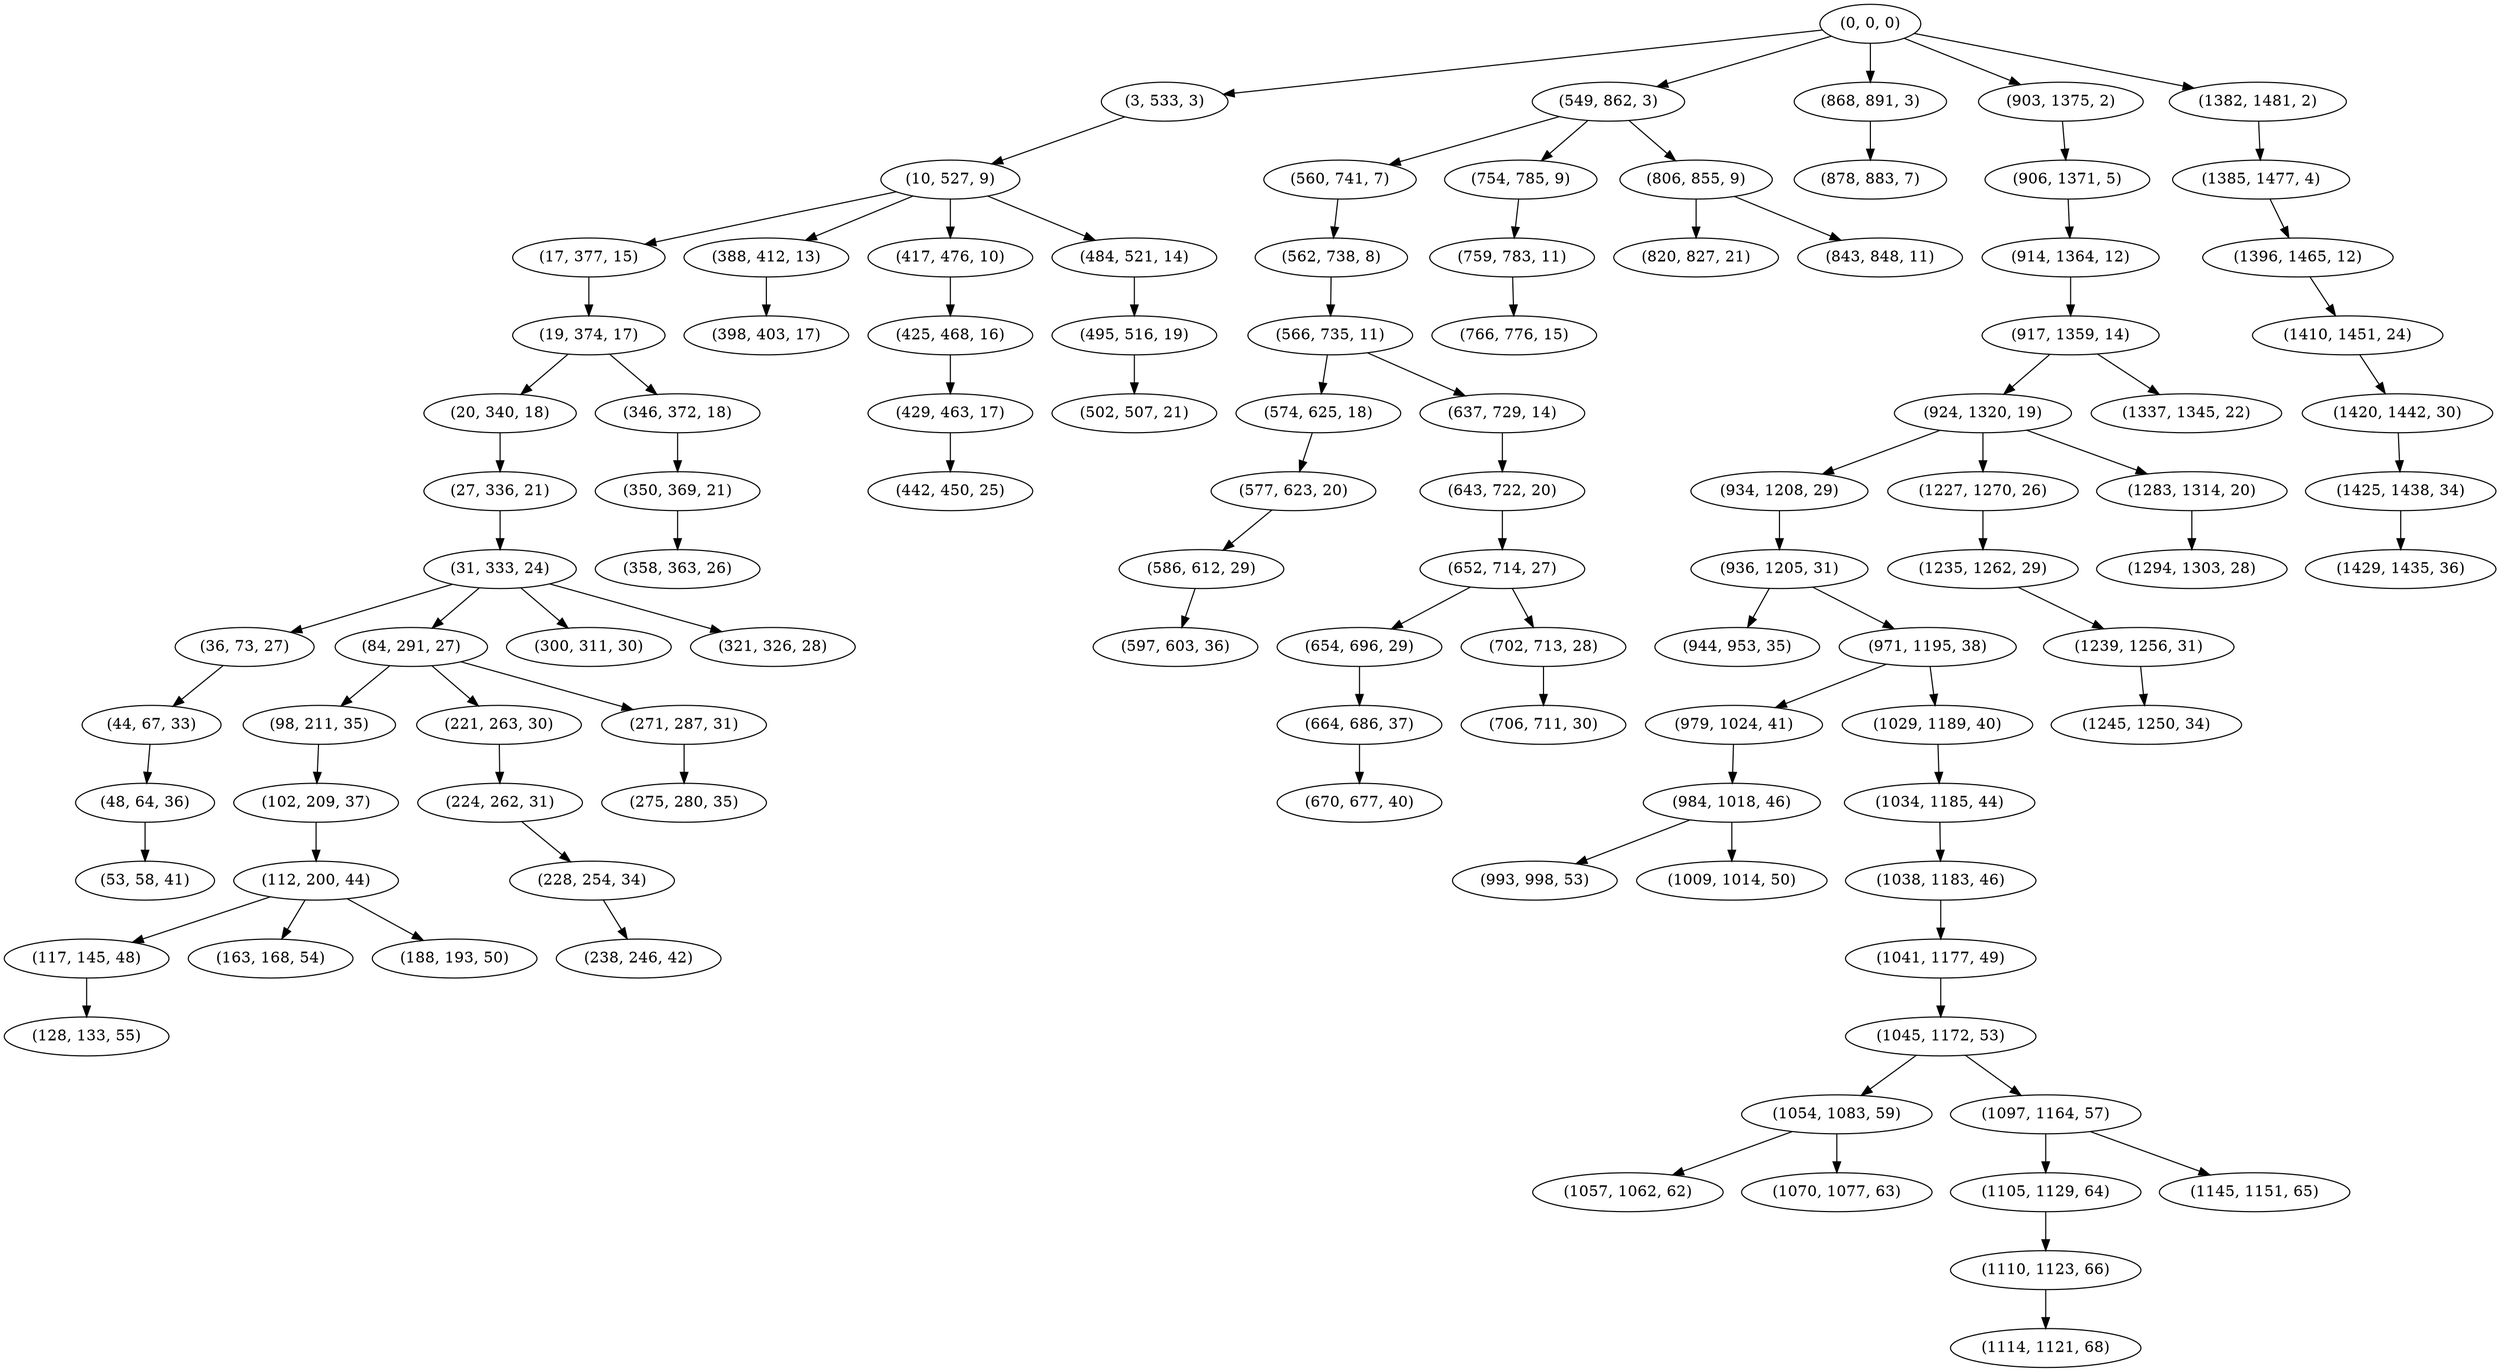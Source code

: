 digraph tree {
    "(0, 0, 0)";
    "(3, 533, 3)";
    "(10, 527, 9)";
    "(17, 377, 15)";
    "(19, 374, 17)";
    "(20, 340, 18)";
    "(27, 336, 21)";
    "(31, 333, 24)";
    "(36, 73, 27)";
    "(44, 67, 33)";
    "(48, 64, 36)";
    "(53, 58, 41)";
    "(84, 291, 27)";
    "(98, 211, 35)";
    "(102, 209, 37)";
    "(112, 200, 44)";
    "(117, 145, 48)";
    "(128, 133, 55)";
    "(163, 168, 54)";
    "(188, 193, 50)";
    "(221, 263, 30)";
    "(224, 262, 31)";
    "(228, 254, 34)";
    "(238, 246, 42)";
    "(271, 287, 31)";
    "(275, 280, 35)";
    "(300, 311, 30)";
    "(321, 326, 28)";
    "(346, 372, 18)";
    "(350, 369, 21)";
    "(358, 363, 26)";
    "(388, 412, 13)";
    "(398, 403, 17)";
    "(417, 476, 10)";
    "(425, 468, 16)";
    "(429, 463, 17)";
    "(442, 450, 25)";
    "(484, 521, 14)";
    "(495, 516, 19)";
    "(502, 507, 21)";
    "(549, 862, 3)";
    "(560, 741, 7)";
    "(562, 738, 8)";
    "(566, 735, 11)";
    "(574, 625, 18)";
    "(577, 623, 20)";
    "(586, 612, 29)";
    "(597, 603, 36)";
    "(637, 729, 14)";
    "(643, 722, 20)";
    "(652, 714, 27)";
    "(654, 696, 29)";
    "(664, 686, 37)";
    "(670, 677, 40)";
    "(702, 713, 28)";
    "(706, 711, 30)";
    "(754, 785, 9)";
    "(759, 783, 11)";
    "(766, 776, 15)";
    "(806, 855, 9)";
    "(820, 827, 21)";
    "(843, 848, 11)";
    "(868, 891, 3)";
    "(878, 883, 7)";
    "(903, 1375, 2)";
    "(906, 1371, 5)";
    "(914, 1364, 12)";
    "(917, 1359, 14)";
    "(924, 1320, 19)";
    "(934, 1208, 29)";
    "(936, 1205, 31)";
    "(944, 953, 35)";
    "(971, 1195, 38)";
    "(979, 1024, 41)";
    "(984, 1018, 46)";
    "(993, 998, 53)";
    "(1009, 1014, 50)";
    "(1029, 1189, 40)";
    "(1034, 1185, 44)";
    "(1038, 1183, 46)";
    "(1041, 1177, 49)";
    "(1045, 1172, 53)";
    "(1054, 1083, 59)";
    "(1057, 1062, 62)";
    "(1070, 1077, 63)";
    "(1097, 1164, 57)";
    "(1105, 1129, 64)";
    "(1110, 1123, 66)";
    "(1114, 1121, 68)";
    "(1145, 1151, 65)";
    "(1227, 1270, 26)";
    "(1235, 1262, 29)";
    "(1239, 1256, 31)";
    "(1245, 1250, 34)";
    "(1283, 1314, 20)";
    "(1294, 1303, 28)";
    "(1337, 1345, 22)";
    "(1382, 1481, 2)";
    "(1385, 1477, 4)";
    "(1396, 1465, 12)";
    "(1410, 1451, 24)";
    "(1420, 1442, 30)";
    "(1425, 1438, 34)";
    "(1429, 1435, 36)";
    "(0, 0, 0)" -> "(3, 533, 3)";
    "(0, 0, 0)" -> "(549, 862, 3)";
    "(0, 0, 0)" -> "(868, 891, 3)";
    "(0, 0, 0)" -> "(903, 1375, 2)";
    "(0, 0, 0)" -> "(1382, 1481, 2)";
    "(3, 533, 3)" -> "(10, 527, 9)";
    "(10, 527, 9)" -> "(17, 377, 15)";
    "(10, 527, 9)" -> "(388, 412, 13)";
    "(10, 527, 9)" -> "(417, 476, 10)";
    "(10, 527, 9)" -> "(484, 521, 14)";
    "(17, 377, 15)" -> "(19, 374, 17)";
    "(19, 374, 17)" -> "(20, 340, 18)";
    "(19, 374, 17)" -> "(346, 372, 18)";
    "(20, 340, 18)" -> "(27, 336, 21)";
    "(27, 336, 21)" -> "(31, 333, 24)";
    "(31, 333, 24)" -> "(36, 73, 27)";
    "(31, 333, 24)" -> "(84, 291, 27)";
    "(31, 333, 24)" -> "(300, 311, 30)";
    "(31, 333, 24)" -> "(321, 326, 28)";
    "(36, 73, 27)" -> "(44, 67, 33)";
    "(44, 67, 33)" -> "(48, 64, 36)";
    "(48, 64, 36)" -> "(53, 58, 41)";
    "(84, 291, 27)" -> "(98, 211, 35)";
    "(84, 291, 27)" -> "(221, 263, 30)";
    "(84, 291, 27)" -> "(271, 287, 31)";
    "(98, 211, 35)" -> "(102, 209, 37)";
    "(102, 209, 37)" -> "(112, 200, 44)";
    "(112, 200, 44)" -> "(117, 145, 48)";
    "(112, 200, 44)" -> "(163, 168, 54)";
    "(112, 200, 44)" -> "(188, 193, 50)";
    "(117, 145, 48)" -> "(128, 133, 55)";
    "(221, 263, 30)" -> "(224, 262, 31)";
    "(224, 262, 31)" -> "(228, 254, 34)";
    "(228, 254, 34)" -> "(238, 246, 42)";
    "(271, 287, 31)" -> "(275, 280, 35)";
    "(346, 372, 18)" -> "(350, 369, 21)";
    "(350, 369, 21)" -> "(358, 363, 26)";
    "(388, 412, 13)" -> "(398, 403, 17)";
    "(417, 476, 10)" -> "(425, 468, 16)";
    "(425, 468, 16)" -> "(429, 463, 17)";
    "(429, 463, 17)" -> "(442, 450, 25)";
    "(484, 521, 14)" -> "(495, 516, 19)";
    "(495, 516, 19)" -> "(502, 507, 21)";
    "(549, 862, 3)" -> "(560, 741, 7)";
    "(549, 862, 3)" -> "(754, 785, 9)";
    "(549, 862, 3)" -> "(806, 855, 9)";
    "(560, 741, 7)" -> "(562, 738, 8)";
    "(562, 738, 8)" -> "(566, 735, 11)";
    "(566, 735, 11)" -> "(574, 625, 18)";
    "(566, 735, 11)" -> "(637, 729, 14)";
    "(574, 625, 18)" -> "(577, 623, 20)";
    "(577, 623, 20)" -> "(586, 612, 29)";
    "(586, 612, 29)" -> "(597, 603, 36)";
    "(637, 729, 14)" -> "(643, 722, 20)";
    "(643, 722, 20)" -> "(652, 714, 27)";
    "(652, 714, 27)" -> "(654, 696, 29)";
    "(652, 714, 27)" -> "(702, 713, 28)";
    "(654, 696, 29)" -> "(664, 686, 37)";
    "(664, 686, 37)" -> "(670, 677, 40)";
    "(702, 713, 28)" -> "(706, 711, 30)";
    "(754, 785, 9)" -> "(759, 783, 11)";
    "(759, 783, 11)" -> "(766, 776, 15)";
    "(806, 855, 9)" -> "(820, 827, 21)";
    "(806, 855, 9)" -> "(843, 848, 11)";
    "(868, 891, 3)" -> "(878, 883, 7)";
    "(903, 1375, 2)" -> "(906, 1371, 5)";
    "(906, 1371, 5)" -> "(914, 1364, 12)";
    "(914, 1364, 12)" -> "(917, 1359, 14)";
    "(917, 1359, 14)" -> "(924, 1320, 19)";
    "(917, 1359, 14)" -> "(1337, 1345, 22)";
    "(924, 1320, 19)" -> "(934, 1208, 29)";
    "(924, 1320, 19)" -> "(1227, 1270, 26)";
    "(924, 1320, 19)" -> "(1283, 1314, 20)";
    "(934, 1208, 29)" -> "(936, 1205, 31)";
    "(936, 1205, 31)" -> "(944, 953, 35)";
    "(936, 1205, 31)" -> "(971, 1195, 38)";
    "(971, 1195, 38)" -> "(979, 1024, 41)";
    "(971, 1195, 38)" -> "(1029, 1189, 40)";
    "(979, 1024, 41)" -> "(984, 1018, 46)";
    "(984, 1018, 46)" -> "(993, 998, 53)";
    "(984, 1018, 46)" -> "(1009, 1014, 50)";
    "(1029, 1189, 40)" -> "(1034, 1185, 44)";
    "(1034, 1185, 44)" -> "(1038, 1183, 46)";
    "(1038, 1183, 46)" -> "(1041, 1177, 49)";
    "(1041, 1177, 49)" -> "(1045, 1172, 53)";
    "(1045, 1172, 53)" -> "(1054, 1083, 59)";
    "(1045, 1172, 53)" -> "(1097, 1164, 57)";
    "(1054, 1083, 59)" -> "(1057, 1062, 62)";
    "(1054, 1083, 59)" -> "(1070, 1077, 63)";
    "(1097, 1164, 57)" -> "(1105, 1129, 64)";
    "(1097, 1164, 57)" -> "(1145, 1151, 65)";
    "(1105, 1129, 64)" -> "(1110, 1123, 66)";
    "(1110, 1123, 66)" -> "(1114, 1121, 68)";
    "(1227, 1270, 26)" -> "(1235, 1262, 29)";
    "(1235, 1262, 29)" -> "(1239, 1256, 31)";
    "(1239, 1256, 31)" -> "(1245, 1250, 34)";
    "(1283, 1314, 20)" -> "(1294, 1303, 28)";
    "(1382, 1481, 2)" -> "(1385, 1477, 4)";
    "(1385, 1477, 4)" -> "(1396, 1465, 12)";
    "(1396, 1465, 12)" -> "(1410, 1451, 24)";
    "(1410, 1451, 24)" -> "(1420, 1442, 30)";
    "(1420, 1442, 30)" -> "(1425, 1438, 34)";
    "(1425, 1438, 34)" -> "(1429, 1435, 36)";
}
